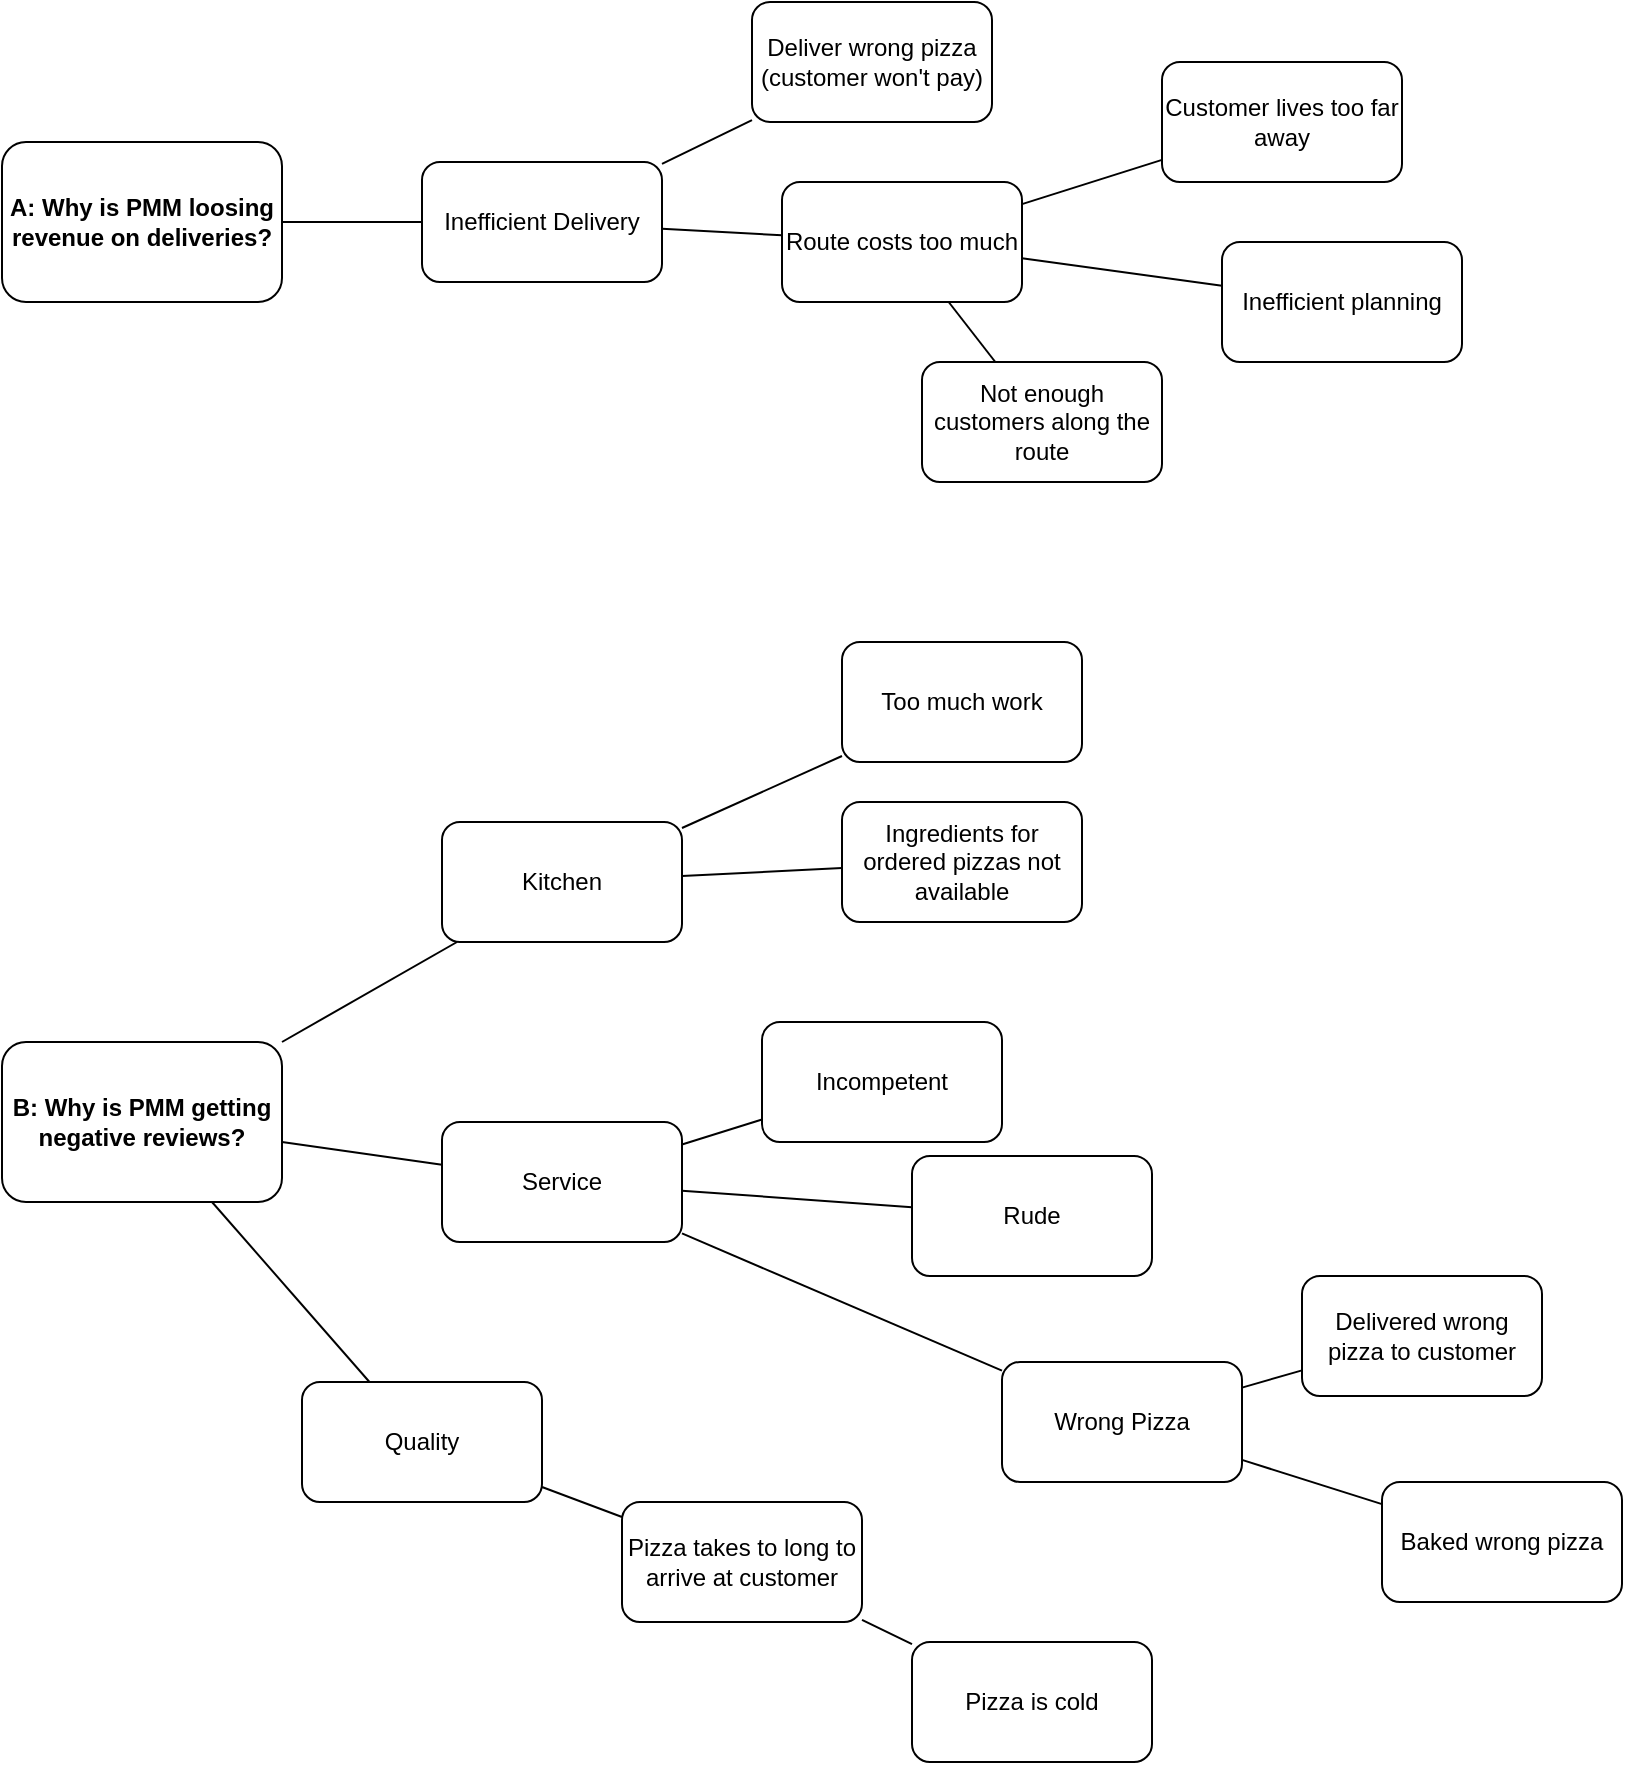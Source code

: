 <mxfile version="19.0.3" type="device"><diagram id="Kn9Pneu-5RGOLcnoR9B7" name="Page-1"><mxGraphModel dx="3075" dy="3341" grid="1" gridSize="10" guides="1" tooltips="1" connect="1" arrows="1" fold="1" page="1" pageScale="1" pageWidth="1169" pageHeight="827" math="0" shadow="0"><root><mxCell id="0"/><mxCell id="1" parent="0"/><mxCell id="9N7sUS9FeebZH6aUrQuB-6" value="Inefficient Delivery" style="rounded=1;whiteSpace=wrap;html=1;" parent="1" vertex="1"><mxGeometry x="280" y="-970" width="120" height="60" as="geometry"/></mxCell><mxCell id="9N7sUS9FeebZH6aUrQuB-8" value="&lt;b&gt;A: Why is PMM loosing revenue on deliveries?&lt;/b&gt;" style="rounded=1;whiteSpace=wrap;html=1;" parent="1" vertex="1"><mxGeometry x="70" y="-980" width="140" height="80" as="geometry"/></mxCell><mxCell id="9N7sUS9FeebZH6aUrQuB-9" value="Deliver wrong pizza (customer won't pay)" style="rounded=1;whiteSpace=wrap;html=1;" parent="1" vertex="1"><mxGeometry x="445" y="-1050" width="120" height="60" as="geometry"/></mxCell><mxCell id="9N7sUS9FeebZH6aUrQuB-11" value="" style="endArrow=none;html=1;rounded=0;" parent="1" source="9N7sUS9FeebZH6aUrQuB-6" target="9N7sUS9FeebZH6aUrQuB-9" edge="1"><mxGeometry width="50" height="50" relative="1" as="geometry"><mxPoint x="396.364" y="-960" as="sourcePoint"/><mxPoint x="473.636" y="-1010" as="targetPoint"/></mxGeometry></mxCell><mxCell id="9N7sUS9FeebZH6aUrQuB-15" value="" style="endArrow=none;html=1;rounded=0;" parent="1" source="9N7sUS9FeebZH6aUrQuB-6" target="9N7sUS9FeebZH6aUrQuB-8" edge="1"><mxGeometry width="50" height="50" relative="1" as="geometry"><mxPoint x="177.308" y="-890" as="sourcePoint"/><mxPoint x="292.692" y="-690" as="targetPoint"/></mxGeometry></mxCell><mxCell id="Bel_7NMZsYUq8B4fGif6-1" value="&lt;b&gt;B: Why is PMM getting negative reviews?&lt;/b&gt;" style="rounded=1;whiteSpace=wrap;html=1;" vertex="1" parent="1"><mxGeometry x="70" y="-530" width="140" height="80" as="geometry"/></mxCell><mxCell id="Bel_7NMZsYUq8B4fGif6-2" value="Kitchen" style="rounded=1;whiteSpace=wrap;html=1;" vertex="1" parent="1"><mxGeometry x="290" y="-640" width="120" height="60" as="geometry"/></mxCell><mxCell id="Bel_7NMZsYUq8B4fGif6-3" value="" style="endArrow=none;html=1;rounded=0;" edge="1" parent="1" source="Bel_7NMZsYUq8B4fGif6-2" target="Bel_7NMZsYUq8B4fGif6-1"><mxGeometry width="50" height="50" relative="1" as="geometry"><mxPoint x="243" y="320.0" as="sourcePoint"/><mxPoint x="180" y="353.158" as="targetPoint"/></mxGeometry></mxCell><mxCell id="Bel_7NMZsYUq8B4fGif6-4" value="Service" style="rounded=1;whiteSpace=wrap;html=1;" vertex="1" parent="1"><mxGeometry x="290" y="-490" width="120" height="60" as="geometry"/></mxCell><mxCell id="Bel_7NMZsYUq8B4fGif6-5" value="" style="endArrow=none;html=1;rounded=0;" edge="1" parent="1" source="Bel_7NMZsYUq8B4fGif6-4" target="Bel_7NMZsYUq8B4fGif6-1"><mxGeometry width="50" height="50" relative="1" as="geometry"><mxPoint x="307.5" y="-570" as="sourcePoint"/><mxPoint x="220" y="-520" as="targetPoint"/></mxGeometry></mxCell><mxCell id="Bel_7NMZsYUq8B4fGif6-6" value="Rude" style="rounded=1;whiteSpace=wrap;html=1;" vertex="1" parent="1"><mxGeometry x="525" y="-473" width="120" height="60" as="geometry"/></mxCell><mxCell id="Bel_7NMZsYUq8B4fGif6-7" value="" style="endArrow=none;html=1;rounded=0;" edge="1" parent="1" source="Bel_7NMZsYUq8B4fGif6-6" target="Bel_7NMZsYUq8B4fGif6-4"><mxGeometry width="50" height="50" relative="1" as="geometry"><mxPoint x="300" y="-458.571" as="sourcePoint"/><mxPoint x="220" y="-470" as="targetPoint"/></mxGeometry></mxCell><mxCell id="Bel_7NMZsYUq8B4fGif6-10" value="Incompetent" style="rounded=1;whiteSpace=wrap;html=1;" vertex="1" parent="1"><mxGeometry x="450" y="-540" width="120" height="60" as="geometry"/></mxCell><mxCell id="Bel_7NMZsYUq8B4fGif6-11" value="" style="endArrow=none;html=1;rounded=0;" edge="1" parent="1" source="Bel_7NMZsYUq8B4fGif6-10" target="Bel_7NMZsYUq8B4fGif6-4"><mxGeometry width="50" height="50" relative="1" as="geometry"><mxPoint x="300" y="-458.571" as="sourcePoint"/><mxPoint x="220" y="-470" as="targetPoint"/></mxGeometry></mxCell><mxCell id="Bel_7NMZsYUq8B4fGif6-12" value="Ingredients for ordered pizzas not available" style="rounded=1;whiteSpace=wrap;html=1;" vertex="1" parent="1"><mxGeometry x="490" y="-650" width="120" height="60" as="geometry"/></mxCell><mxCell id="Bel_7NMZsYUq8B4fGif6-13" value="Too much work" style="rounded=1;whiteSpace=wrap;html=1;" vertex="1" parent="1"><mxGeometry x="490" y="-730" width="120" height="60" as="geometry"/></mxCell><mxCell id="Bel_7NMZsYUq8B4fGif6-14" value="" style="endArrow=none;html=1;rounded=0;" edge="1" parent="1" source="Bel_7NMZsYUq8B4fGif6-12" target="Bel_7NMZsYUq8B4fGif6-2"><mxGeometry width="50" height="50" relative="1" as="geometry"><mxPoint x="307.5" y="-570" as="sourcePoint"/><mxPoint x="220" y="-520" as="targetPoint"/></mxGeometry></mxCell><mxCell id="Bel_7NMZsYUq8B4fGif6-15" value="" style="endArrow=none;html=1;rounded=0;" edge="1" parent="1" source="Bel_7NMZsYUq8B4fGif6-13" target="Bel_7NMZsYUq8B4fGif6-2"><mxGeometry width="50" height="50" relative="1" as="geometry"><mxPoint x="500" y="-607" as="sourcePoint"/><mxPoint x="420" y="-603" as="targetPoint"/></mxGeometry></mxCell><mxCell id="Bel_7NMZsYUq8B4fGif6-16" value="Pizza takes to long to arrive at customer" style="rounded=1;whiteSpace=wrap;html=1;" vertex="1" parent="1"><mxGeometry x="380" y="-300" width="120" height="60" as="geometry"/></mxCell><mxCell id="Bel_7NMZsYUq8B4fGif6-18" value="" style="endArrow=none;html=1;rounded=0;" edge="1" parent="1" source="Bel_7NMZsYUq8B4fGif6-16" target="Bel_7NMZsYUq8B4fGif6-19"><mxGeometry width="50" height="50" relative="1" as="geometry"><mxPoint x="300" y="-458.571" as="sourcePoint"/><mxPoint x="220" y="-470" as="targetPoint"/></mxGeometry></mxCell><mxCell id="Bel_7NMZsYUq8B4fGif6-19" value="Quality" style="rounded=1;whiteSpace=wrap;html=1;" vertex="1" parent="1"><mxGeometry x="220" y="-360" width="120" height="60" as="geometry"/></mxCell><mxCell id="Bel_7NMZsYUq8B4fGif6-20" value="" style="endArrow=none;html=1;rounded=0;" edge="1" parent="1" source="Bel_7NMZsYUq8B4fGif6-19" target="Bel_7NMZsYUq8B4fGif6-1"><mxGeometry width="50" height="50" relative="1" as="geometry"><mxPoint x="300" y="-458.571" as="sourcePoint"/><mxPoint x="220" y="-470" as="targetPoint"/></mxGeometry></mxCell><mxCell id="Bel_7NMZsYUq8B4fGif6-21" value="Pizza is cold" style="rounded=1;whiteSpace=wrap;html=1;" vertex="1" parent="1"><mxGeometry x="525" y="-230" width="120" height="60" as="geometry"/></mxCell><mxCell id="Bel_7NMZsYUq8B4fGif6-22" value="" style="endArrow=none;html=1;rounded=0;" edge="1" parent="1" source="Bel_7NMZsYUq8B4fGif6-21" target="Bel_7NMZsYUq8B4fGif6-16"><mxGeometry width="50" height="50" relative="1" as="geometry"><mxPoint x="263.75" y="-350" as="sourcePoint"/><mxPoint x="185" y="-440" as="targetPoint"/></mxGeometry></mxCell><mxCell id="Bel_7NMZsYUq8B4fGif6-23" value="Wrong Pizza" style="rounded=1;whiteSpace=wrap;html=1;" vertex="1" parent="1"><mxGeometry x="570" y="-370" width="120" height="60" as="geometry"/></mxCell><mxCell id="Bel_7NMZsYUq8B4fGif6-24" value="" style="endArrow=none;html=1;rounded=0;" edge="1" parent="1" source="Bel_7NMZsYUq8B4fGif6-23" target="Bel_7NMZsYUq8B4fGif6-4"><mxGeometry width="50" height="50" relative="1" as="geometry"><mxPoint x="300" y="-458.571" as="sourcePoint"/><mxPoint x="220" y="-470" as="targetPoint"/></mxGeometry></mxCell><mxCell id="Bel_7NMZsYUq8B4fGif6-25" value="Delivered wrong pizza to customer" style="rounded=1;whiteSpace=wrap;html=1;" vertex="1" parent="1"><mxGeometry x="720" y="-413" width="120" height="60" as="geometry"/></mxCell><mxCell id="Bel_7NMZsYUq8B4fGif6-26" value="" style="endArrow=none;html=1;rounded=0;" edge="1" parent="1" source="Bel_7NMZsYUq8B4fGif6-25" target="Bel_7NMZsYUq8B4fGif6-23"><mxGeometry width="50" height="50" relative="1" as="geometry"><mxPoint x="580" y="-355.714" as="sourcePoint"/><mxPoint x="420" y="-424.286" as="targetPoint"/></mxGeometry></mxCell><mxCell id="Bel_7NMZsYUq8B4fGif6-27" value="Baked wrong pizza" style="rounded=1;whiteSpace=wrap;html=1;" vertex="1" parent="1"><mxGeometry x="760" y="-310" width="120" height="60" as="geometry"/></mxCell><mxCell id="Bel_7NMZsYUq8B4fGif6-30" value="" style="endArrow=none;html=1;rounded=0;" edge="1" parent="1" source="Bel_7NMZsYUq8B4fGif6-27" target="Bel_7NMZsYUq8B4fGif6-23"><mxGeometry width="50" height="50" relative="1" as="geometry"><mxPoint x="580" y="-355.714" as="sourcePoint"/><mxPoint x="420" y="-424.286" as="targetPoint"/></mxGeometry></mxCell><mxCell id="Bel_7NMZsYUq8B4fGif6-34" value="" style="endArrow=none;html=1;rounded=0;" edge="1" parent="1" source="9N7sUS9FeebZH6aUrQuB-6" target="Bel_7NMZsYUq8B4fGif6-35"><mxGeometry width="50" height="50" relative="1" as="geometry"><mxPoint x="293" y="-900.0" as="sourcePoint"/><mxPoint x="453.333" y="-880.0" as="targetPoint"/></mxGeometry></mxCell><mxCell id="Bel_7NMZsYUq8B4fGif6-35" value="Route costs too much" style="rounded=1;whiteSpace=wrap;html=1;" vertex="1" parent="1"><mxGeometry x="460" y="-960" width="120" height="60" as="geometry"/></mxCell><mxCell id="Bel_7NMZsYUq8B4fGif6-36" value="Inefficient planning" style="rounded=1;whiteSpace=wrap;html=1;" vertex="1" parent="1"><mxGeometry x="680" y="-930" width="120" height="60" as="geometry"/></mxCell><mxCell id="Bel_7NMZsYUq8B4fGif6-37" value="" style="endArrow=none;html=1;rounded=0;" edge="1" parent="1" source="Bel_7NMZsYUq8B4fGif6-35" target="Bel_7NMZsYUq8B4fGif6-36"><mxGeometry width="50" height="50" relative="1" as="geometry"><mxPoint x="400" y="-974.737" as="sourcePoint"/><mxPoint x="470" y="-945.263" as="targetPoint"/></mxGeometry></mxCell><mxCell id="Bel_7NMZsYUq8B4fGif6-38" value="Customer lives too far away" style="rounded=1;whiteSpace=wrap;html=1;" vertex="1" parent="1"><mxGeometry x="650" y="-1020" width="120" height="60" as="geometry"/></mxCell><mxCell id="Bel_7NMZsYUq8B4fGif6-39" value="" style="endArrow=none;html=1;rounded=0;" edge="1" parent="1" source="Bel_7NMZsYUq8B4fGif6-35" target="Bel_7NMZsYUq8B4fGif6-38"><mxGeometry width="50" height="50" relative="1" as="geometry"><mxPoint x="590" y="-934.286" as="sourcePoint"/><mxPoint x="680" y="-955.714" as="targetPoint"/></mxGeometry></mxCell><mxCell id="Bel_7NMZsYUq8B4fGif6-41" value="Not enough customers along the route" style="rounded=1;whiteSpace=wrap;html=1;" vertex="1" parent="1"><mxGeometry x="530" y="-870" width="120" height="60" as="geometry"/></mxCell><mxCell id="Bel_7NMZsYUq8B4fGif6-42" value="" style="endArrow=none;html=1;rounded=0;" edge="1" parent="1" source="Bel_7NMZsYUq8B4fGif6-35" target="Bel_7NMZsYUq8B4fGif6-41"><mxGeometry width="50" height="50" relative="1" as="geometry"><mxPoint x="590" y="-900" as="sourcePoint"/><mxPoint x="680" y="-870" as="targetPoint"/></mxGeometry></mxCell></root></mxGraphModel></diagram></mxfile>